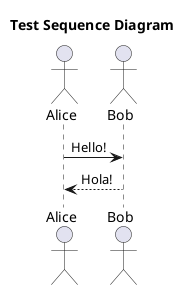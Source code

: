 ' This is a comment!
@startuml

title "Test Sequence Diagram"

actor Alice
actor Bob

Alice->Bob: Hello!
Bob-->Alice: Hola!

@enduml
